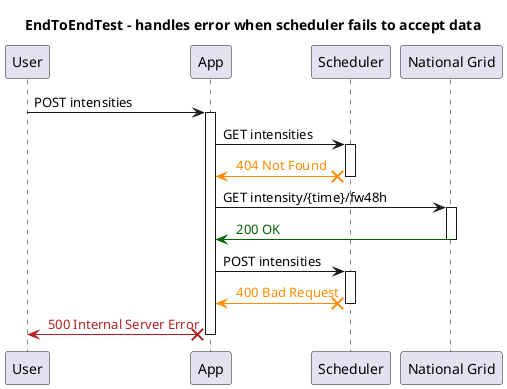 @startuml
title EndToEndTest - handles error when scheduler fails to accept data
participant "User"
participant "App"
participant "Scheduler"
participant "National Grid"
"User" -> "App": POST intensities
activate "App"
"App" -> "Scheduler": GET intensities
activate "Scheduler"

"Scheduler" X-[#DarkOrange]> "App": <color:DarkOrange> 404 Not Found
deactivate "Scheduler"
"App" -> "National Grid": GET intensity/{time}/fw48h
activate "National Grid"

"National Grid" -[#DarkGreen]> "App": <color:DarkGreen> 200 OK
deactivate "National Grid"
"App" -> "Scheduler": POST intensities
activate "Scheduler"

"Scheduler" X-[#DarkOrange]> "App": <color:DarkOrange> 400 Bad Request
deactivate "Scheduler"
"App" X-[#FireBrick]> "User": <color:FireBrick> 500 Internal Server Error
deactivate "App"
@enduml